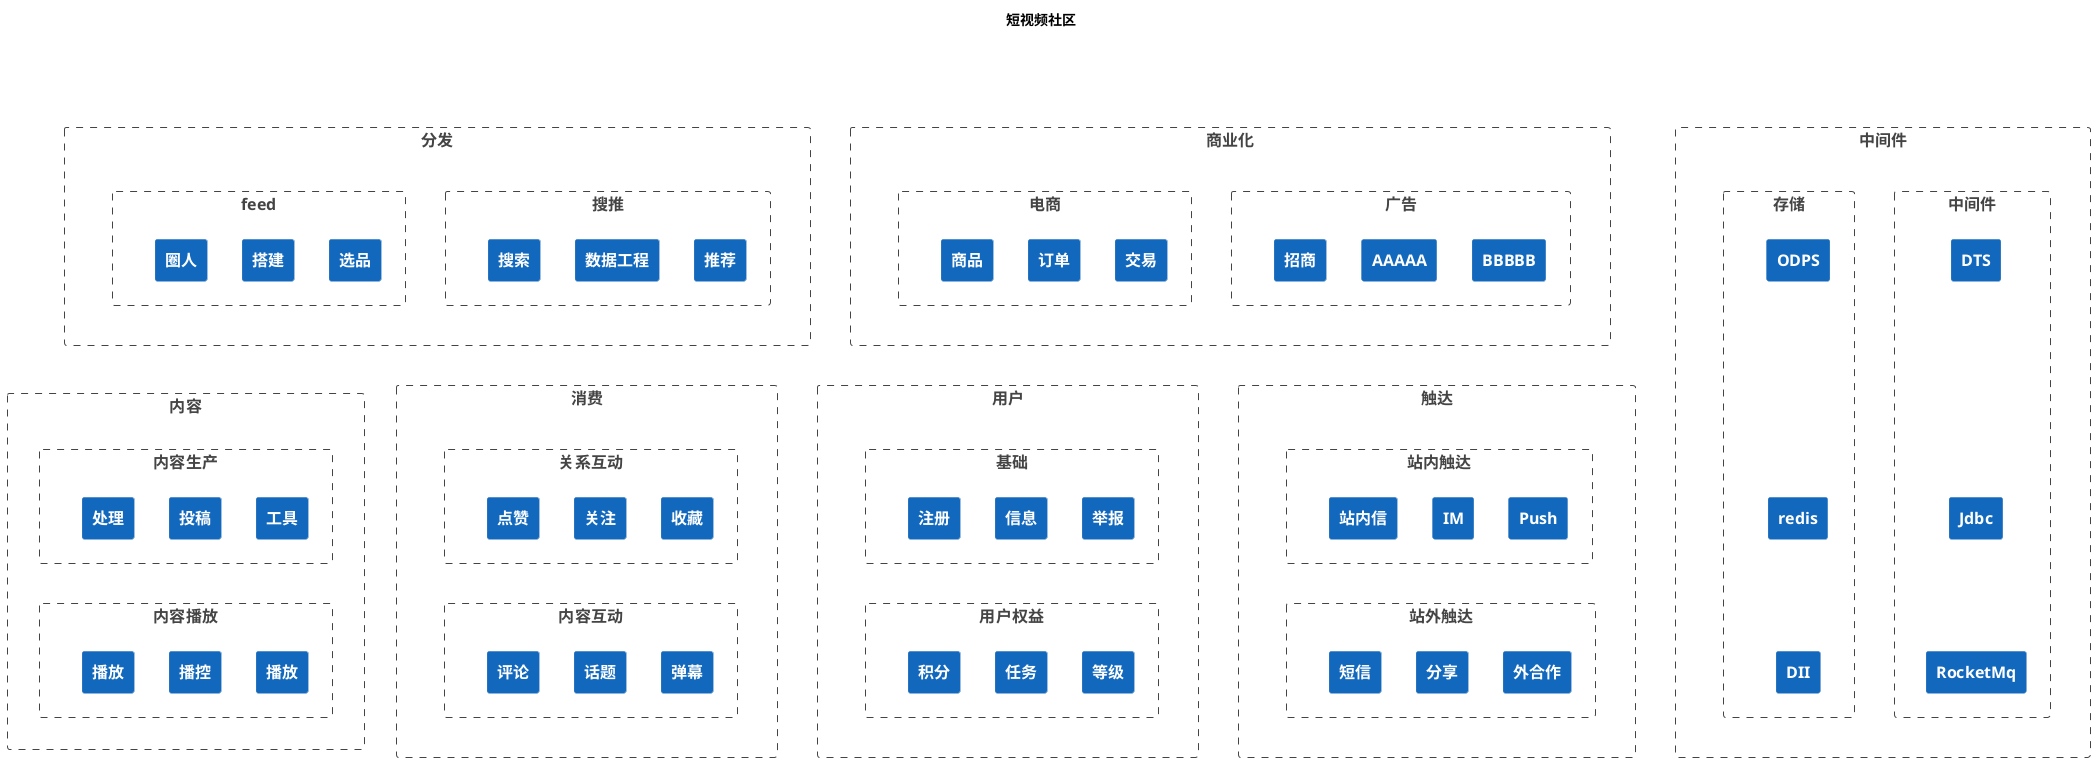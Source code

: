 @startuml
!include <C4/C4_Context>
HIDE_STEREOTYPE()

title 短视频社区

Boundary(fenfa,"分发"){
   Boundary(searchAndRec, "搜推"){
     System(search, "搜索")
     System(rec, "推荐")
     System(data, "数据工程")
     Lay_L(data, search)
     Lay_R(data, rec)
  }

  Boundary(feed, "feed"){
     System(quanren, "圈人")
     System(xuanpin, "选品")
     System(dajian, "搭建")
     Lay_L(dajian, quanren)
     Lay_R(dajian, xuanpin)
  }
  Lay_R(searchAndRec, feed)
}


Boundary(content,"内容"){
   Boundary(contentProduction, "内容生产"){
     System(media_process, "处理")
     System(post, "投稿")
     System(postTool, "工具")
     Lay_L(post, media_process)
     Lay_R(post, postTool)
  }

  Boundary(contentPlay, "内容播放"){
     System(videoPlay, "播放")
     System(videoCon, "播控")
     System(videoTest, "播放")
     Lay_L(videoCon, videoPlay)
     Lay_R(videoCon, videoTest)
  }
  Lay_D(contentProduction, contentPlay)
}

Boundary(interact,"消费"){
   Boundary(relationInteract, "关系互动"){
     System(follow, "关注")
     System(praise, "点赞")
     System(collect, "收藏")
     Lay_L(follow, praise)
     Lay_R(follow, collect)
  }

  Boundary(contentInteract, "内容互动"){
     System(comment, "评论")
     System(bullentComment, "弹幕")
     System(topic, "话题")
     Lay_L(topic, comment)
     Lay_R(topic, bullentComment)
  }
  Lay_D(relationInteract, contentInteract)
}

Boundary(user,"用户"){
   Boundary(base, "基础"){
     System(zhuce, "注册")
     System(userBase, "信息")
     System(jubao, "举报")
     Lay_L(userBase, zhuce)
     Lay_R(userBase, jubao)
  }

  Boundary(userRight, "用户权益"){
     System(jifen, "积分")
     System(dengji, "等级")
     System(task, "任务")
     Lay_L(task, jifen)
     Lay_R(task, dengji)
  }
  Lay_D(base, userRight)
}


Boundary(touch,"触达"){
   Boundary(inTouch, "站内触达"){
     System(message, "站内信")
     System(push, "Push")
     System(im, "IM")
     Lay_L(im, message)
     Lay_R(im, push)
  }

  Boundary(outTouch, "站外触达"){
     System(share, "分享")
     System(shortMessage, "短信")
     System(out, "外合作")
     Lay_L(share, shortMessage)
     Lay_R(share, out)
  }
  Lay_D(inTouch, outTouch)
}
Lay_D(fenfa,contentProduction)




Boundary(shangyehua,"商业化"){
   Boundary(guanggao, "广告"){
     System(zhaoshang, "招商")
     System(a, "AAAAA")
     System(b, "BBBBB")
     Lay_L(a, zhaoshang)
     Lay_R(a, b)
  }

  Boundary(ecommerce, "电商"){
     System(goods, "商品")
     System(order, "订单")
     System(trade, "交易")
     Lay_L(order, goods)
     Lay_R(order, trade)
  }
  Lay_R(guanggao, ecommerce)
}


Lay_R(fenfa,shangyehua)

Lay_D(fenfa,contentProduction)
Lay_D(fenfa,interact)
Lay_D(fenfa,user)
Lay_D(fenfa,touch)


Lay_D(shangyehua,contentProduction)
Lay_D(shangyehua,interact)
Lay_D(shangyehua,user)
Lay_D(shangyehua,touch)

Boundary(middle,"中间件"){
   Boundary(middleSoft, "中间件"){
       System(shardingJdbc, "Jdbc")
       System(DTS, "DTS")
       System(RocketMq, "RocketMq")
       Lay_U(shardingJdbc, DTS)
       Lay_D(shardingJdbc, RocketMq)
     }

   Boundary(chunchu, "存储"){
       System(redis, "redis")
        System(ODPS, "ODPS")
        System(DII, "DII")
        Lay_U(redis, ODPS)
        Lay_D(redis, DII)
    }
   Lay_R(middleSoft, chunchu)
}


Lay_R(shangyehua,middle)






@enduml